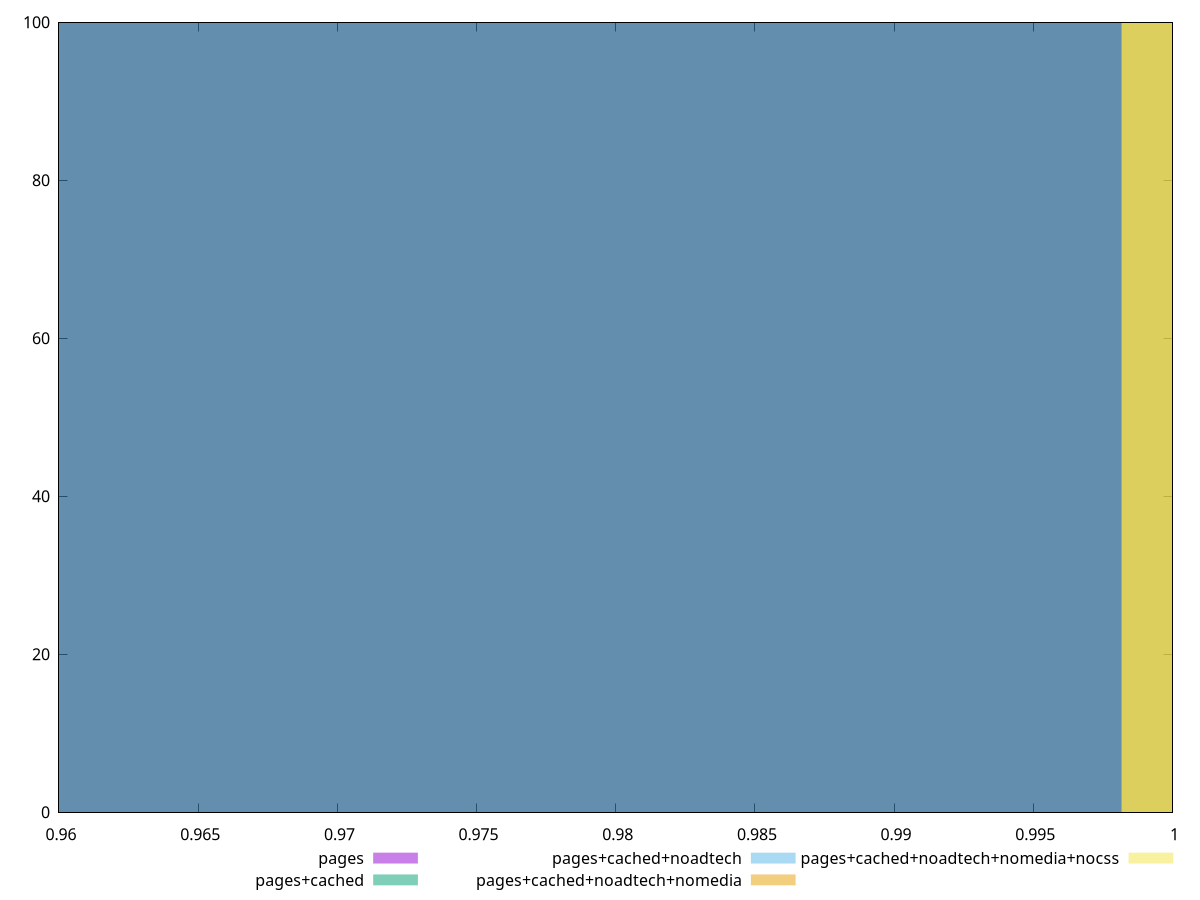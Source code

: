 reset

$pages <<EOF
0.9769392560154608 100
EOF

$pagesCached <<EOF
0.9769392560154608 100
EOF

$pagesCachedNoadtech <<EOF
1.01941487584222 100
EOF

$pagesCachedNoadtechNomedia <<EOF
1.01941487584222 100
EOF

$pagesCachedNoadtechNomediaNocss <<EOF
1.01941487584222 100
EOF

set key outside below
set boxwidth 0.04247561982675917
set xrange [0.96:1]
set yrange [0:100]
set trange [0:100]
set style fill transparent solid 0.5 noborder
set terminal svg size 640, 530 enhanced background rgb 'white'
set output "report_00025_2021-02-22T21:38:55.199Z/total-byte-weight/comparison/histogram/all_score.svg"

plot $pages title "pages" with boxes, \
     $pagesCached title "pages+cached" with boxes, \
     $pagesCachedNoadtech title "pages+cached+noadtech" with boxes, \
     $pagesCachedNoadtechNomedia title "pages+cached+noadtech+nomedia" with boxes, \
     $pagesCachedNoadtechNomediaNocss title "pages+cached+noadtech+nomedia+nocss" with boxes

reset
